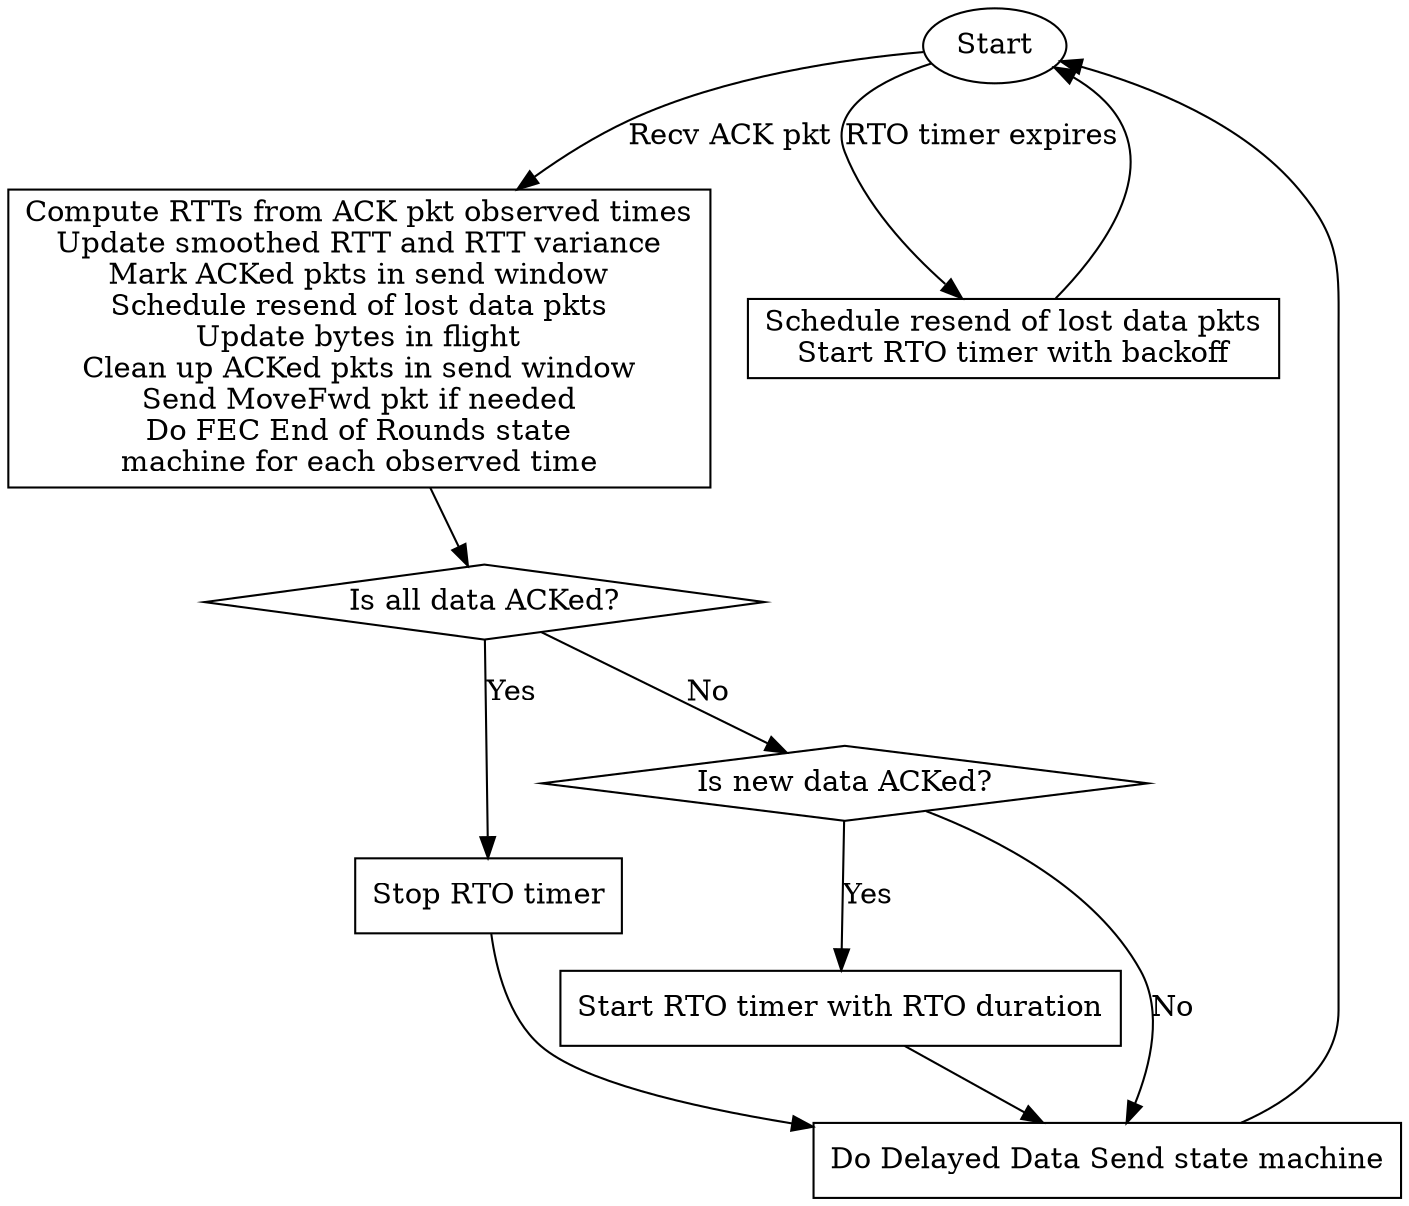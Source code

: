 digraph sliq_ack_receive {
    strt [ shape = ellipse, label = "Start" ];
    blk1 [ shape = box,     label = "Compute RTTs from ACK pkt observed times\nUpdate smoothed RTT and RTT variance\nMark ACKed pkts in send window\nSchedule resend of lost data pkts\nUpdate bytes in flight\nClean up ACKed pkts in send window\nSend MoveFwd pkt if needed\nDo FEC End of Rounds state\nmachine for each observed time" ];
    blk2 [ shape = box,     label = "Stop RTO timer" ];
    blk3 [ shape = box,     label = "Start RTO timer with RTO duration" ];
    blk4 [ shape = box,     label = "Do Delayed Data Send state machine" ];
    blk5 [ shape = box,     label = "Schedule resend of lost data pkts\nStart RTO timer with backoff" ];
    dsc1 [ shape = diamond, label = "Is all data ACKed?" ];
    dsc2 [ shape = diamond, label = "Is new data ACKed?" ];

    strt -> blk1 [ label = "Recv ACK pkt" ];
    blk1 -> dsc1;

    dsc1 -> blk2 [ label = "Yes" ];
    blk2 -> blk4;

    dsc1 -> dsc2 [ label = "No" ];

    dsc2 -> blk3 [ label = "Yes" ];
    blk3 -> blk4;
    dsc2 -> blk4 [ label = "No" ];
    blk4 -> strt;

    strt -> blk5 [ label = "RTO timer expires" ];
    blk5 -> strt;
}
